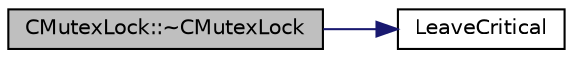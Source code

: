digraph "CMutexLock::~CMutexLock"
{
  edge [fontname="Helvetica",fontsize="10",labelfontname="Helvetica",labelfontsize="10"];
  node [fontname="Helvetica",fontsize="10",shape=record];
  rankdir="LR";
  Node2 [label="CMutexLock::~CMutexLock",height=0.2,width=0.4,color="black", fillcolor="grey75", style="filled", fontcolor="black"];
  Node2 -> Node3 [color="midnightblue",fontsize="10",style="solid",fontname="Helvetica"];
  Node3 [label="LeaveCritical",height=0.2,width=0.4,color="black", fillcolor="white", style="filled",URL="$de/d6b/sync_8h.html#a222f17e7a4e1fb9bb5a36fe9aca460b8"];
}
